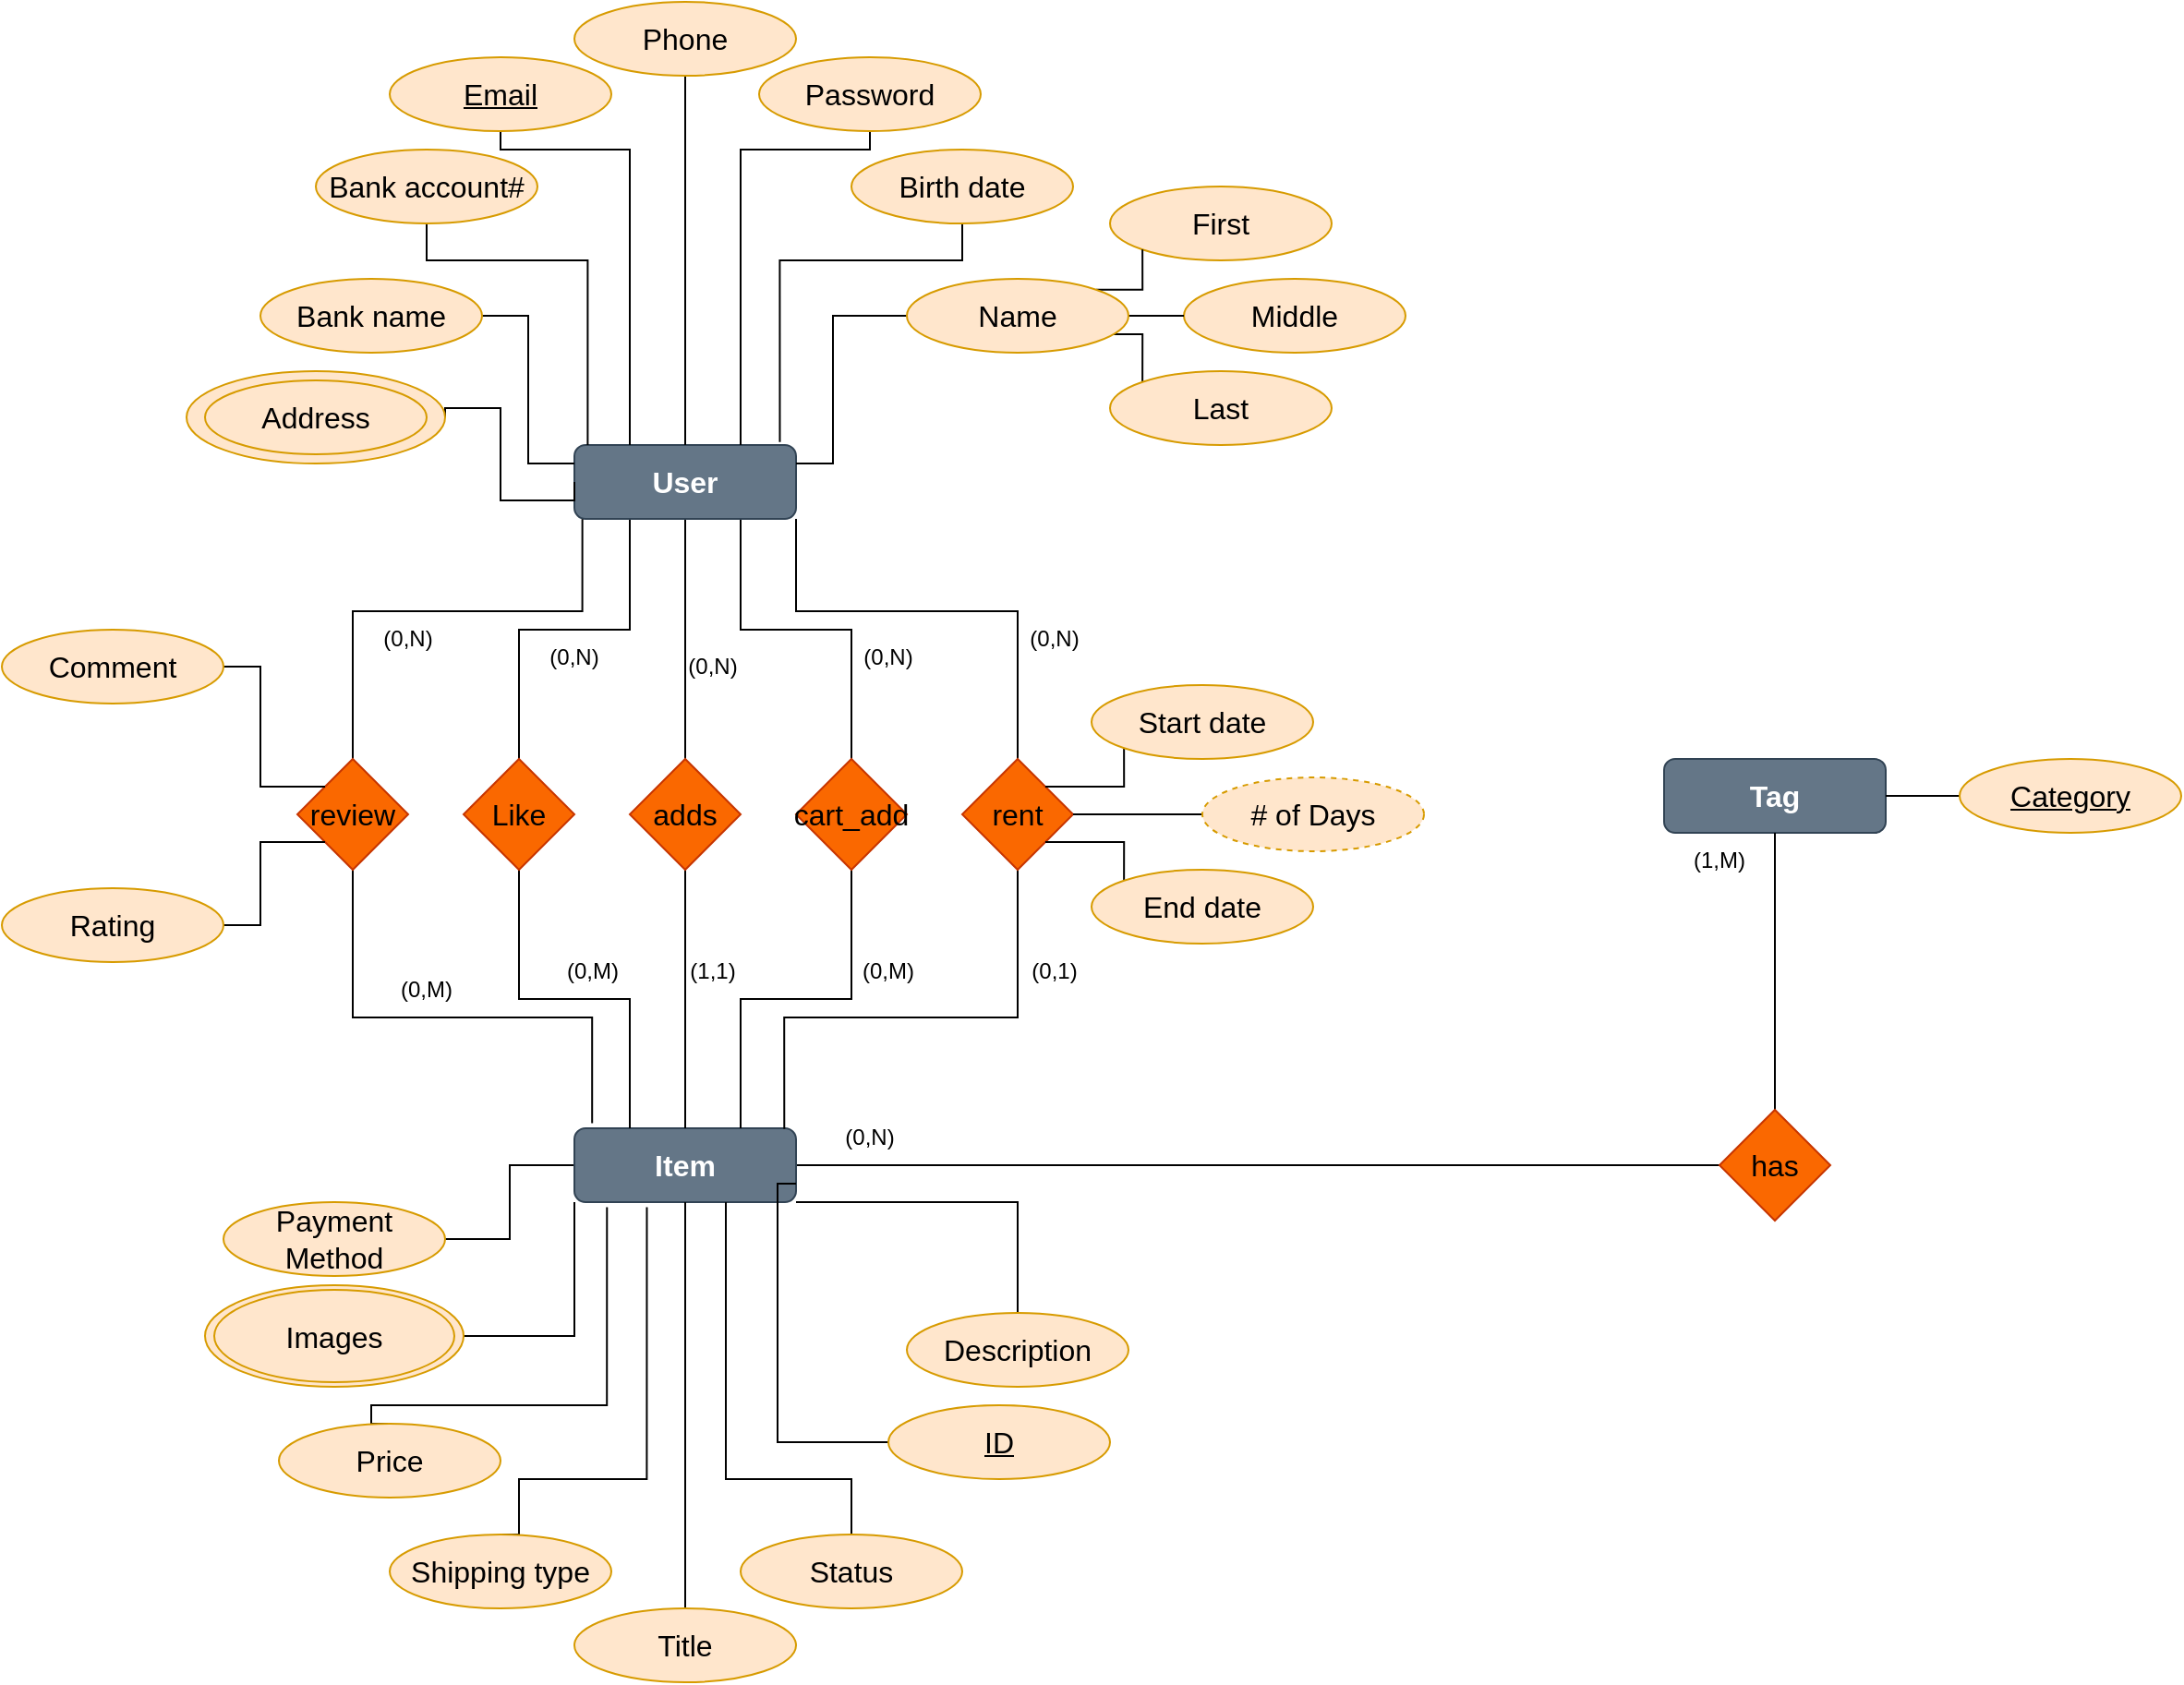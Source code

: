 
<mxfile version="13.9.9" type="device"><diagram id="R2lEEEUBdFMjLlhIrx00" name="Page-1"><mxGraphModel dx="1024" dy="1684" grid="1" gridSize="10" guides="1" tooltips="1" connect="1" arrows="1" fold="1" page="1" pageScale="1" pageWidth="850" pageHeight="1100" math="0" shadow="0" extFonts="Permanent Marker^https://fonts.googleapis.com/css?family=Permanent+Marker"><root><mxCell id="0"/><mxCell id="1" parent="0"/><mxCell id="4dEyEQ79k8kyjPvEInU6-18" style="edgeStyle=orthogonalEdgeStyle;rounded=0;orthogonalLoop=1;jettySize=auto;html=1;exitX=0.25;exitY=1;exitDx=0;exitDy=0;entryX=0.5;entryY=0;entryDx=0;entryDy=0;fontSize=16;endArrow=none;endFill=0;" parent="1" source="4dEyEQ79k8kyjPvEInU6-1" target="4dEyEQ79k8kyjPvEInU6-15" edge="1"><mxGeometry relative="1" as="geometry"><Array as="points"><mxPoint x="380" y="200"/><mxPoint x="320" y="200"/></Array></mxGeometry></mxCell><mxCell id="4dEyEQ79k8kyjPvEInU6-20" style="edgeStyle=orthogonalEdgeStyle;rounded=0;orthogonalLoop=1;jettySize=auto;html=1;exitX=0.5;exitY=1;exitDx=0;exitDy=0;entryX=0.5;entryY=0;entryDx=0;entryDy=0;fontSize=16;endArrow=none;endFill=0;" parent="1" source="4dEyEQ79k8kyjPvEInU6-1" target="4dEyEQ79k8kyjPvEInU6-8" edge="1"><mxGeometry relative="1" as="geometry"/></mxCell><mxCell id="4dEyEQ79k8kyjPvEInU6-22" style="edgeStyle=orthogonalEdgeStyle;rounded=0;orthogonalLoop=1;jettySize=auto;html=1;exitX=0.75;exitY=1;exitDx=0;exitDy=0;entryX=0.5;entryY=0;entryDx=0;entryDy=0;fontSize=16;endArrow=none;endFill=0;" parent="1" source="4dEyEQ79k8kyjPvEInU6-1" target="4dEyEQ79k8kyjPvEInU6-9" edge="1"><mxGeometry relative="1" as="geometry"><Array as="points"><mxPoint x="440" y="200"/><mxPoint x="500" y="200"/></Array></mxGeometry></mxCell><mxCell id="4dEyEQ79k8kyjPvEInU6-29" style="edgeStyle=orthogonalEdgeStyle;rounded=0;orthogonalLoop=1;jettySize=auto;html=1;entryX=0.5;entryY=0;entryDx=0;entryDy=0;fontSize=16;endArrow=none;endFill=0;" parent="1" source="4dEyEQ79k8kyjPvEInU6-1" target="4dEyEQ79k8kyjPvEInU6-10" edge="1"><mxGeometry relative="1" as="geometry"><Array as="points"><mxPoint x="470" y="190"/><mxPoint x="590" y="190"/></Array></mxGeometry></mxCell><mxCell id="4dEyEQ79k8kyjPvEInU6-1" value="&lt;font style=&quot;font-size: 16px&quot;&gt;&lt;b&gt;User&lt;/b&gt;&lt;/font&gt;" style="rounded=1;whiteSpace=wrap;html=1;fillColor=#647687;strokeColor=#314354;fontColor=#ffffff;" parent="1" vertex="1"><mxGeometry x="350" y="100" width="120" height="40" as="geometry"/></mxCell><mxCell id="4dEyEQ79k8kyjPvEInU6-67" style="edgeStyle=orthogonalEdgeStyle;rounded=0;orthogonalLoop=1;jettySize=auto;html=1;exitX=0;exitY=0.5;exitDx=0;exitDy=0;entryX=1;entryY=0.5;entryDx=0;entryDy=0;fontSize=16;endArrow=none;endFill=0;" parent="1" source="4dEyEQ79k8kyjPvEInU6-4" target="4dEyEQ79k8kyjPvEInU6-65" edge="1"><mxGeometry relative="1" as="geometry"/></mxCell><mxCell id="4dEyEQ79k8kyjPvEInU6-69" style="edgeStyle=orthogonalEdgeStyle;rounded=0;orthogonalLoop=1;jettySize=auto;html=1;exitX=1;exitY=0.5;exitDx=0;exitDy=0;entryX=0;entryY=0.5;entryDx=0;entryDy=0;fontSize=16;endArrow=none;endFill=0;" parent="1" source="4dEyEQ79k8kyjPvEInU6-4" target="4dEyEQ79k8kyjPvEInU6-68" edge="1"><mxGeometry relative="1" as="geometry"/></mxCell><mxCell id="4dEyEQ79k8kyjPvEInU6-4" value="&lt;font style=&quot;font-size: 16px&quot;&gt;&lt;b&gt;Item&lt;/b&gt;&lt;/font&gt;" style="rounded=1;whiteSpace=wrap;html=1;fillColor=#647687;strokeColor=#314354;fontColor=#ffffff;" parent="1" vertex="1"><mxGeometry x="350" y="470" width="120" height="40" as="geometry"/></mxCell><mxCell id="4dEyEQ79k8kyjPvEInU6-5" value="&lt;font style=&quot;font-size: 16px&quot;&gt;&lt;b&gt;Tag&lt;/b&gt;&lt;/font&gt;" style="rounded=1;whiteSpace=wrap;html=1;fillColor=#647687;strokeColor=#314354;fontColor=#ffffff;" parent="1" vertex="1"><mxGeometry x="940" y="270" width="120" height="40" as="geometry"/></mxCell><mxCell id="4dEyEQ79k8kyjPvEInU6-17" style="edgeStyle=orthogonalEdgeStyle;rounded=0;orthogonalLoop=1;jettySize=auto;html=1;exitX=0.5;exitY=1;exitDx=0;exitDy=0;entryX=0.08;entryY=-0.07;entryDx=0;entryDy=0;entryPerimeter=0;fontSize=16;endArrow=none;endFill=0;" parent="1" source="4dEyEQ79k8kyjPvEInU6-6" target="4dEyEQ79k8kyjPvEInU6-4" edge="1"><mxGeometry relative="1" as="geometry"><Array as="points"><mxPoint x="230" y="410"/><mxPoint x="360" y="410"/></Array></mxGeometry></mxCell><mxCell id="0JxvySsCxnC7hZbz7rKh-3" style="edgeStyle=orthogonalEdgeStyle;rounded=0;orthogonalLoop=1;jettySize=auto;html=1;exitX=0.5;exitY=0;exitDx=0;exitDy=0;entryX=0.036;entryY=1.002;entryDx=0;entryDy=0;entryPerimeter=0;endArrow=none;endFill=0;" parent="1" source="4dEyEQ79k8kyjPvEInU6-6" target="4dEyEQ79k8kyjPvEInU6-1" edge="1"><mxGeometry relative="1" as="geometry"><Array as="points"><mxPoint x="230" y="190"/><mxPoint x="354" y="190"/></Array></mxGeometry></mxCell><mxCell id="4dEyEQ79k8kyjPvEInU6-6" value="review" style="rhombus;whiteSpace=wrap;html=1;fontSize=16;fillColor=#fa6800;fontColor=#000000;strokeColor=#C73500;" parent="1" vertex="1"><mxGeometry x="200" y="270" width="60" height="60" as="geometry"/></mxCell><mxCell id="4dEyEQ79k8kyjPvEInU6-38" style="edgeStyle=orthogonalEdgeStyle;rounded=0;orthogonalLoop=1;jettySize=auto;html=1;exitX=0.5;exitY=1;exitDx=0;exitDy=0;entryX=0.927;entryY=-0.04;entryDx=0;entryDy=0;entryPerimeter=0;fontSize=16;endArrow=none;endFill=0;" parent="1" source="4dEyEQ79k8kyjPvEInU6-7" target="4dEyEQ79k8kyjPvEInU6-1" edge="1"><mxGeometry relative="1" as="geometry"><Array as="points"><mxPoint x="560"/><mxPoint x="461"/></Array></mxGeometry></mxCell><mxCell id="4dEyEQ79k8kyjPvEInU6-7" value="Birth date" style="ellipse;whiteSpace=wrap;html=1;fontSize=16;fillColor=#ffe6cc;strokeColor=#d79b00;" parent="1" vertex="1"><mxGeometry x="500" y="-60" width="120" height="40" as="geometry"/></mxCell><mxCell id="4dEyEQ79k8kyjPvEInU6-21" style="edgeStyle=orthogonalEdgeStyle;rounded=0;orthogonalLoop=1;jettySize=auto;html=1;exitX=0.5;exitY=1;exitDx=0;exitDy=0;entryX=0.5;entryY=0;entryDx=0;entryDy=0;fontSize=16;endArrow=none;endFill=0;" parent="1" source="4dEyEQ79k8kyjPvEInU6-8" target="4dEyEQ79k8kyjPvEInU6-4" edge="1"><mxGeometry relative="1" as="geometry"/></mxCell><mxCell id="4dEyEQ79k8kyjPvEInU6-8" value="adds" style="rhombus;whiteSpace=wrap;html=1;fontSize=16;fillColor=#fa6800;fontColor=#000000;strokeColor=#C73500;" parent="1" vertex="1"><mxGeometry x="380" y="270" width="60" height="60" as="geometry"/></mxCell><mxCell id="4dEyEQ79k8kyjPvEInU6-23" style="edgeStyle=orthogonalEdgeStyle;rounded=0;orthogonalLoop=1;jettySize=auto;html=1;exitX=0.5;exitY=1;exitDx=0;exitDy=0;entryX=0.75;entryY=0;entryDx=0;entryDy=0;fontSize=16;endArrow=none;endFill=0;" parent="1" source="4dEyEQ79k8kyjPvEInU6-9" target="4dEyEQ79k8kyjPvEInU6-4" edge="1"><mxGeometry relative="1" as="geometry"/></mxCell><mxCell id="4dEyEQ79k8kyjPvEInU6-9" value="cart_add" style="rhombus;whiteSpace=wrap;html=1;fontSize=16;fillColor=#fa6800;fontColor=#000000;strokeColor=#C73500;" parent="1" vertex="1"><mxGeometry x="470" y="270" width="60" height="60" as="geometry"/></mxCell><mxCell id="4dEyEQ79k8kyjPvEInU6-25" style="edgeStyle=orthogonalEdgeStyle;rounded=0;orthogonalLoop=1;jettySize=auto;html=1;exitX=0.5;exitY=1;exitDx=0;exitDy=0;entryX=0.947;entryY=0.01;entryDx=0;entryDy=0;entryPerimeter=0;fontSize=16;endArrow=none;endFill=0;" parent="1" source="4dEyEQ79k8kyjPvEInU6-10" target="4dEyEQ79k8kyjPvEInU6-4" edge="1"><mxGeometry relative="1" as="geometry"><Array as="points"><mxPoint x="590" y="410"/><mxPoint x="464" y="410"/></Array></mxGeometry></mxCell><mxCell id="4dEyEQ79k8kyjPvEInU6-10" value="rent" style="rhombus;whiteSpace=wrap;html=1;fontSize=16;fillColor=#fa6800;fontColor=#000000;strokeColor=#C73500;" parent="1" vertex="1"><mxGeometry x="560" y="270" width="60" height="60" as="geometry"/></mxCell><mxCell id="4dEyEQ79k8kyjPvEInU6-32" style="edgeStyle=orthogonalEdgeStyle;rounded=0;orthogonalLoop=1;jettySize=auto;html=1;exitX=0.5;exitY=1;exitDx=0;exitDy=0;entryX=0.25;entryY=0;entryDx=0;entryDy=0;fontSize=16;endArrow=none;endFill=0;" parent="1" source="4dEyEQ79k8kyjPvEInU6-11" target="4dEyEQ79k8kyjPvEInU6-1" edge="1"><mxGeometry relative="1" as="geometry"><Array as="points"><mxPoint x="310" y="-60"/><mxPoint x="380" y="-60"/></Array></mxGeometry></mxCell><mxCell id="4dEyEQ79k8kyjPvEInU6-11" value="Email" style="ellipse;whiteSpace=wrap;html=1;fontSize=16;fillColor=#ffe6cc;strokeColor=#d79b00;fontStyle=4" parent="1" vertex="1"><mxGeometry x="250" y="-110" width="120" height="40" as="geometry"/></mxCell><mxCell id="4dEyEQ79k8kyjPvEInU6-31" style="edgeStyle=orthogonalEdgeStyle;rounded=0;orthogonalLoop=1;jettySize=auto;html=1;exitX=0.5;exitY=1;exitDx=0;exitDy=0;fontSize=16;endArrow=none;endFill=0;entryX=0.75;entryY=0;entryDx=0;entryDy=0;" parent="1" source="4dEyEQ79k8kyjPvEInU6-12" target="4dEyEQ79k8kyjPvEInU6-1" edge="1"><mxGeometry relative="1" as="geometry"><mxPoint x="450" y="-40" as="targetPoint"/><Array as="points"><mxPoint x="440" y="-60"/></Array></mxGeometry></mxCell><mxCell id="4dEyEQ79k8kyjPvEInU6-12" value="Password" style="ellipse;whiteSpace=wrap;html=1;fontSize=16;fillColor=#ffe6cc;strokeColor=#d79b00;" parent="1" vertex="1"><mxGeometry x="450" y="-110" width="120" height="40" as="geometry"/></mxCell><mxCell id="4dEyEQ79k8kyjPvEInU6-30" style="edgeStyle=orthogonalEdgeStyle;rounded=0;orthogonalLoop=1;jettySize=auto;html=1;exitX=0.5;exitY=1;exitDx=0;exitDy=0;entryX=0.5;entryY=0;entryDx=0;entryDy=0;fontSize=16;endArrow=none;endFill=0;" parent="1" source="4dEyEQ79k8kyjPvEInU6-13" target="4dEyEQ79k8kyjPvEInU6-1" edge="1"><mxGeometry relative="1" as="geometry"/></mxCell><mxCell id="4dEyEQ79k8kyjPvEInU6-13" value="Phone" style="ellipse;whiteSpace=wrap;html=1;fontSize=16;fillColor=#ffe6cc;strokeColor=#d79b00;" parent="1" vertex="1"><mxGeometry x="350" y="-140" width="120" height="40" as="geometry"/></mxCell><mxCell id="4dEyEQ79k8kyjPvEInU6-19" style="edgeStyle=orthogonalEdgeStyle;rounded=0;orthogonalLoop=1;jettySize=auto;html=1;exitX=0.5;exitY=1;exitDx=0;exitDy=0;entryX=0.25;entryY=0;entryDx=0;entryDy=0;fontSize=16;endArrow=none;endFill=0;" parent="1" source="4dEyEQ79k8kyjPvEInU6-15" target="4dEyEQ79k8kyjPvEInU6-4" edge="1"><mxGeometry relative="1" as="geometry"/></mxCell><mxCell id="4dEyEQ79k8kyjPvEInU6-15" value="Like" style="rhombus;whiteSpace=wrap;html=1;fontSize=16;fillColor=#fa6800;fontColor=#000000;strokeColor=#C73500;" parent="1" vertex="1"><mxGeometry x="290" y="270" width="60" height="60" as="geometry"/></mxCell><mxCell id="4dEyEQ79k8kyjPvEInU6-46" style="edgeStyle=orthogonalEdgeStyle;rounded=0;orthogonalLoop=1;jettySize=auto;html=1;exitX=0;exitY=0;exitDx=0;exitDy=0;entryX=1;entryY=1;entryDx=0;entryDy=0;fontSize=16;endArrow=none;endFill=0;" parent="1" source="4dEyEQ79k8kyjPvEInU6-33" target="4dEyEQ79k8kyjPvEInU6-36" edge="1"><mxGeometry relative="1" as="geometry"><Array as="points"><mxPoint x="658" y="40"/><mxPoint x="632" y="40"/></Array></mxGeometry></mxCell><mxCell id="4dEyEQ79k8kyjPvEInU6-33" value="Last" style="ellipse;whiteSpace=wrap;html=1;fontSize=16;fillColor=#ffe6cc;strokeColor=#d79b00;" parent="1" vertex="1"><mxGeometry x="640" y="60" width="120" height="40" as="geometry"/></mxCell><mxCell id="4dEyEQ79k8kyjPvEInU6-34" value="Middle" style="ellipse;whiteSpace=wrap;html=1;fontSize=16;fillColor=#ffe6cc;strokeColor=#d79b00;" parent="1" vertex="1"><mxGeometry x="680" y="10" width="120" height="40" as="geometry"/></mxCell><mxCell id="4dEyEQ79k8kyjPvEInU6-35" value="First" style="ellipse;whiteSpace=wrap;html=1;fontSize=16;fillColor=#ffe6cc;strokeColor=#d79b00;" parent="1" vertex="1"><mxGeometry x="640" y="-40" width="120" height="40" as="geometry"/></mxCell><mxCell id="4dEyEQ79k8kyjPvEInU6-40" style="edgeStyle=orthogonalEdgeStyle;rounded=0;orthogonalLoop=1;jettySize=auto;html=1;exitX=0;exitY=0.5;exitDx=0;exitDy=0;entryX=1;entryY=0.25;entryDx=0;entryDy=0;fontSize=16;endArrow=none;endFill=0;" parent="1" source="4dEyEQ79k8kyjPvEInU6-36" target="4dEyEQ79k8kyjPvEInU6-1" edge="1"><mxGeometry relative="1" as="geometry"><Array as="points"><mxPoint x="490" y="30"/><mxPoint x="490" y="110"/></Array></mxGeometry></mxCell><mxCell id="4dEyEQ79k8kyjPvEInU6-43" style="edgeStyle=orthogonalEdgeStyle;rounded=0;orthogonalLoop=1;jettySize=auto;html=1;exitX=1;exitY=0;exitDx=0;exitDy=0;entryX=0;entryY=1;entryDx=0;entryDy=0;fontSize=16;endArrow=none;endFill=0;" parent="1" source="4dEyEQ79k8kyjPvEInU6-36" target="4dEyEQ79k8kyjPvEInU6-35" edge="1"><mxGeometry relative="1" as="geometry"/></mxCell><mxCell id="4dEyEQ79k8kyjPvEInU6-45" style="edgeStyle=orthogonalEdgeStyle;rounded=0;orthogonalLoop=1;jettySize=auto;html=1;exitX=1;exitY=0.5;exitDx=0;exitDy=0;entryX=0;entryY=0.5;entryDx=0;entryDy=0;fontSize=16;endArrow=none;endFill=0;" parent="1" source="4dEyEQ79k8kyjPvEInU6-36" target="4dEyEQ79k8kyjPvEInU6-34" edge="1"><mxGeometry relative="1" as="geometry"/></mxCell><mxCell id="4dEyEQ79k8kyjPvEInU6-36" value="Name" style="ellipse;whiteSpace=wrap;html=1;fontSize=16;fillColor=#ffe6cc;strokeColor=#d79b00;" parent="1" vertex="1"><mxGeometry x="530" y="10" width="120" height="40" as="geometry"/></mxCell><mxCell id="4dEyEQ79k8kyjPvEInU6-39" style="edgeStyle=orthogonalEdgeStyle;rounded=0;orthogonalLoop=1;jettySize=auto;html=1;exitX=0.5;exitY=1;exitDx=0;exitDy=0;entryX=0.06;entryY=0;entryDx=0;entryDy=0;entryPerimeter=0;fontSize=16;endArrow=none;endFill=0;" parent="1" source="4dEyEQ79k8kyjPvEInU6-37" target="4dEyEQ79k8kyjPvEInU6-1" edge="1"><mxGeometry relative="1" as="geometry"><Array as="points"><mxPoint x="270"/><mxPoint x="357"/></Array></mxGeometry></mxCell><mxCell id="4dEyEQ79k8kyjPvEInU6-37" value="Bank account#" style="ellipse;whiteSpace=wrap;html=1;fontSize=16;fillColor=#ffe6cc;strokeColor=#d79b00;" parent="1" vertex="1"><mxGeometry x="210" y="-60" width="120" height="40" as="geometry"/></mxCell><mxCell id="4dEyEQ79k8kyjPvEInU6-42" style="edgeStyle=orthogonalEdgeStyle;rounded=0;orthogonalLoop=1;jettySize=auto;html=1;exitX=1;exitY=0.5;exitDx=0;exitDy=0;entryX=0;entryY=0.25;entryDx=0;entryDy=0;fontSize=16;endArrow=none;endFill=0;" parent="1" source="4dEyEQ79k8kyjPvEInU6-41" target="4dEyEQ79k8kyjPvEInU6-1" edge="1"><mxGeometry relative="1" as="geometry"/></mxCell><mxCell id="4dEyEQ79k8kyjPvEInU6-41" value="Bank name" style="ellipse;whiteSpace=wrap;html=1;fontSize=16;fillColor=#ffe6cc;strokeColor=#d79b00;" parent="1" vertex="1"><mxGeometry x="180" y="10" width="120" height="40" as="geometry"/></mxCell><mxCell id="4dEyEQ79k8kyjPvEInU6-55" style="edgeStyle=orthogonalEdgeStyle;rounded=0;orthogonalLoop=1;jettySize=auto;html=1;exitX=0.5;exitY=0;exitDx=0;exitDy=0;entryX=0.5;entryY=1;entryDx=0;entryDy=0;fontSize=16;endArrow=none;endFill=0;" parent="1" source="4dEyEQ79k8kyjPvEInU6-48" target="4dEyEQ79k8kyjPvEInU6-4" edge="1"><mxGeometry relative="1" as="geometry"/></mxCell><mxCell id="4dEyEQ79k8kyjPvEInU6-48" value="Title" style="ellipse;whiteSpace=wrap;html=1;fontSize=16;fillColor=#ffe6cc;strokeColor=#d79b00;" parent="1" vertex="1"><mxGeometry x="350" y="730" width="120" height="40" as="geometry"/></mxCell><mxCell id="4dEyEQ79k8kyjPvEInU6-64" style="edgeStyle=orthogonalEdgeStyle;rounded=0;orthogonalLoop=1;jettySize=auto;html=1;exitX=1;exitY=0.5;exitDx=0;exitDy=0;entryX=0;entryY=1;entryDx=0;entryDy=0;fontSize=16;endArrow=none;endFill=0;" parent="1" source="4dEyEQ79k8kyjPvEInU6-49" target="4dEyEQ79k8kyjPvEInU6-4" edge="1"><mxGeometry relative="1" as="geometry"/></mxCell><mxCell id="4dEyEQ79k8kyjPvEInU6-49" value="Images" style="ellipse;whiteSpace=wrap;html=1;fontSize=16;fillColor=#ffe6cc;strokeColor=#d79b00;" parent="1" vertex="1"><mxGeometry x="150" y="555" width="140" height="55" as="geometry"/></mxCell><mxCell id="4dEyEQ79k8kyjPvEInU6-62" style="edgeStyle=orthogonalEdgeStyle;rounded=0;orthogonalLoop=1;jettySize=auto;html=1;exitX=0.5;exitY=0;exitDx=0;exitDy=0;entryX=1;entryY=1;entryDx=0;entryDy=0;fontSize=16;endArrow=none;endFill=0;" parent="1" source="4dEyEQ79k8kyjPvEInU6-50" target="4dEyEQ79k8kyjPvEInU6-4" edge="1"><mxGeometry relative="1" as="geometry"><Array as="points"><mxPoint x="590" y="510"/></Array></mxGeometry></mxCell><mxCell id="4dEyEQ79k8kyjPvEInU6-50" value="Description" style="ellipse;whiteSpace=wrap;html=1;fontSize=16;fillColor=#ffe6cc;strokeColor=#d79b00;" parent="1" vertex="1"><mxGeometry x="530" y="570" width="120" height="40" as="geometry"/></mxCell><mxCell id="4dEyEQ79k8kyjPvEInU6-59" style="edgeStyle=orthogonalEdgeStyle;rounded=0;orthogonalLoop=1;jettySize=auto;html=1;exitX=0.5;exitY=0;exitDx=0;exitDy=0;entryX=0.147;entryY=1.07;entryDx=0;entryDy=0;entryPerimeter=0;fontSize=16;endArrow=none;endFill=0;" parent="1" source="4dEyEQ79k8kyjPvEInU6-51" target="4dEyEQ79k8kyjPvEInU6-4" edge="1"><mxGeometry relative="1" as="geometry"><Array as="points"><mxPoint x="240" y="620"/><mxPoint x="368" y="620"/></Array></mxGeometry></mxCell><mxCell id="4dEyEQ79k8kyjPvEInU6-51" value="Price" style="ellipse;whiteSpace=wrap;html=1;fontSize=16;fillColor=#ffe6cc;strokeColor=#d79b00;" parent="1" vertex="1"><mxGeometry x="190" y="630" width="120" height="40" as="geometry"/></mxCell><mxCell id="4dEyEQ79k8kyjPvEInU6-58" style="edgeStyle=orthogonalEdgeStyle;rounded=0;orthogonalLoop=1;jettySize=auto;html=1;exitX=0.5;exitY=0;exitDx=0;exitDy=0;entryX=0.327;entryY=1.07;entryDx=0;entryDy=0;entryPerimeter=0;fontSize=16;endArrow=none;endFill=0;" parent="1" source="4dEyEQ79k8kyjPvEInU6-52" target="4dEyEQ79k8kyjPvEInU6-4" edge="1"><mxGeometry relative="1" as="geometry"><Array as="points"><mxPoint x="320" y="660"/><mxPoint x="389" y="660"/></Array></mxGeometry></mxCell><mxCell id="4dEyEQ79k8kyjPvEInU6-52" value="Shipping type" style="ellipse;whiteSpace=wrap;html=1;fontSize=16;fillColor=#ffe6cc;strokeColor=#d79b00;" parent="1" vertex="1"><mxGeometry x="250" y="690" width="120" height="40" as="geometry"/></mxCell><mxCell id="4dEyEQ79k8kyjPvEInU6-56" style="edgeStyle=orthogonalEdgeStyle;rounded=0;orthogonalLoop=1;jettySize=auto;html=1;exitX=0.5;exitY=0;exitDx=0;exitDy=0;fontSize=16;endArrow=none;endFill=0;" parent="1" source="4dEyEQ79k8kyjPvEInU6-54" target="4dEyEQ79k8kyjPvEInU6-4" edge="1"><mxGeometry relative="1" as="geometry"><Array as="points"><mxPoint x="500" y="660"/><mxPoint x="432" y="660"/></Array></mxGeometry></mxCell><mxCell id="4dEyEQ79k8kyjPvEInU6-54" value="Status" style="ellipse;whiteSpace=wrap;html=1;fontSize=16;fillColor=#ffe6cc;strokeColor=#d79b00;" parent="1" vertex="1"><mxGeometry x="440" y="690" width="120" height="40" as="geometry"/></mxCell><mxCell id="4dEyEQ79k8kyjPvEInU6-61" style="edgeStyle=orthogonalEdgeStyle;rounded=0;orthogonalLoop=1;jettySize=auto;html=1;exitX=1;exitY=0.5;exitDx=0;exitDy=0;entryX=0;entryY=0.5;entryDx=0;entryDy=0;fontSize=16;endArrow=none;endFill=0;" parent="1" source="4dEyEQ79k8kyjPvEInU6-60" target="4dEyEQ79k8kyjPvEInU6-1" edge="1"><mxGeometry relative="1" as="geometry"><Array as="points"><mxPoint x="310" y="80"/><mxPoint x="310" y="130"/><mxPoint x="350" y="130"/></Array></mxGeometry></mxCell><mxCell id="4dEyEQ79k8kyjPvEInU6-60" value="Address" style="ellipse;whiteSpace=wrap;html=1;fontSize=16;fillColor=#ffe6cc;strokeColor=#d79b00;" parent="1" vertex="1"><mxGeometry x="140" y="60" width="140" height="50" as="geometry"/></mxCell><mxCell id="4dEyEQ79k8kyjPvEInU6-65" value="Payment Method" style="ellipse;whiteSpace=wrap;html=1;fontSize=16;fillColor=#ffe6cc;strokeColor=#d79b00;" parent="1" vertex="1"><mxGeometry x="160" y="510" width="120" height="40" as="geometry"/></mxCell><mxCell id="4dEyEQ79k8kyjPvEInU6-70" style="edgeStyle=orthogonalEdgeStyle;rounded=0;orthogonalLoop=1;jettySize=auto;html=1;exitX=0.5;exitY=0;exitDx=0;exitDy=0;entryX=0.5;entryY=1;entryDx=0;entryDy=0;fontSize=16;endArrow=none;endFill=0;" parent="1" source="4dEyEQ79k8kyjPvEInU6-68" target="4dEyEQ79k8kyjPvEInU6-5" edge="1"><mxGeometry relative="1" as="geometry"/></mxCell><mxCell id="4dEyEQ79k8kyjPvEInU6-68" value="has" style="rhombus;whiteSpace=wrap;html=1;fontSize=16;fillColor=#fa6800;fontColor=#000000;strokeColor=#C73500;" parent="1" vertex="1"><mxGeometry x="970" y="460" width="60" height="60" as="geometry"/></mxCell><mxCell id="4dEyEQ79k8kyjPvEInU6-74" style="edgeStyle=orthogonalEdgeStyle;rounded=0;orthogonalLoop=1;jettySize=auto;html=1;exitX=1;exitY=0.5;exitDx=0;exitDy=0;entryX=0;entryY=0;entryDx=0;entryDy=0;fontSize=16;endArrow=none;endFill=0;" parent="1" source="4dEyEQ79k8kyjPvEInU6-71" target="4dEyEQ79k8kyjPvEInU6-6" edge="1"><mxGeometry relative="1" as="geometry"><Array as="points"><mxPoint x="180" y="220"/><mxPoint x="180" y="285"/></Array></mxGeometry></mxCell><mxCell id="4dEyEQ79k8kyjPvEInU6-71" value="Comment" style="ellipse;whiteSpace=wrap;html=1;fontSize=16;fillColor=#ffe6cc;strokeColor=#d79b00;" parent="1" vertex="1"><mxGeometry x="40" y="200" width="120" height="40" as="geometry"/></mxCell><mxCell id="4dEyEQ79k8kyjPvEInU6-73" style="edgeStyle=orthogonalEdgeStyle;rounded=0;orthogonalLoop=1;jettySize=auto;html=1;exitX=1;exitY=0.5;exitDx=0;exitDy=0;entryX=0;entryY=1;entryDx=0;entryDy=0;fontSize=16;endArrow=none;endFill=0;" parent="1" source="4dEyEQ79k8kyjPvEInU6-72" target="4dEyEQ79k8kyjPvEInU6-6" edge="1"><mxGeometry relative="1" as="geometry"><Array as="points"><mxPoint x="180" y="360"/><mxPoint x="180" y="315"/></Array></mxGeometry></mxCell><mxCell id="4dEyEQ79k8kyjPvEInU6-72" value="Rating" style="ellipse;whiteSpace=wrap;html=1;fontSize=16;fillColor=#ffe6cc;strokeColor=#d79b00;" parent="1" vertex="1"><mxGeometry x="40" y="340" width="120" height="40" as="geometry"/></mxCell><mxCell id="4dEyEQ79k8kyjPvEInU6-75" value="Images" style="ellipse;whiteSpace=wrap;html=1;fontSize=16;fillColor=#ffe6cc;strokeColor=#d79b00;" parent="1" vertex="1"><mxGeometry x="155" y="557.5" width="130" height="50" as="geometry"/></mxCell><mxCell id="4dEyEQ79k8kyjPvEInU6-76" value="Address" style="ellipse;whiteSpace=wrap;html=1;fontSize=16;fillColor=#ffe6cc;strokeColor=#d79b00;" parent="1" vertex="1"><mxGeometry x="150" y="65" width="120" height="40" as="geometry"/></mxCell><mxCell id="4dEyEQ79k8kyjPvEInU6-78" style="edgeStyle=orthogonalEdgeStyle;rounded=0;orthogonalLoop=1;jettySize=auto;html=1;exitX=0;exitY=0.5;exitDx=0;exitDy=0;fontSize=16;endArrow=none;endFill=0;" parent="1" source="4dEyEQ79k8kyjPvEInU6-77" target="4dEyEQ79k8kyjPvEInU6-5" edge="1"><mxGeometry relative="1" as="geometry"/></mxCell><mxCell id="4dEyEQ79k8kyjPvEInU6-77" value="Category" style="ellipse;whiteSpace=wrap;html=1;fontSize=16;fillColor=#ffe6cc;strokeColor=#d79b00;fontStyle=4" parent="1" vertex="1"><mxGeometry x="1100" y="270" width="120" height="40" as="geometry"/></mxCell><mxCell id="0JxvySsCxnC7hZbz7rKh-1" value="(0,N)" style="text;html=1;strokeColor=none;fillColor=none;align=center;verticalAlign=middle;whiteSpace=wrap;rounded=0;" parent="1" vertex="1"><mxGeometry x="230" y="190" width="60" height="30" as="geometry"/></mxCell><mxCell id="0JxvySsCxnC7hZbz7rKh-4" value="(0,M)" style="text;html=1;strokeColor=none;fillColor=none;align=center;verticalAlign=middle;whiteSpace=wrap;rounded=0;" parent="1" vertex="1"><mxGeometry x="240" y="380" width="60" height="30" as="geometry"/></mxCell><mxCell id="0JxvySsCxnC7hZbz7rKh-5" value="(0,N)" style="text;html=1;strokeColor=none;fillColor=none;align=center;verticalAlign=middle;whiteSpace=wrap;rounded=0;" parent="1" vertex="1"><mxGeometry x="320" y="200" width="60" height="30" as="geometry"/></mxCell><mxCell id="0JxvySsCxnC7hZbz7rKh-6" value="(0,M)" style="text;html=1;strokeColor=none;fillColor=none;align=center;verticalAlign=middle;whiteSpace=wrap;rounded=0;" parent="1" vertex="1"><mxGeometry x="330" y="370" width="60" height="30" as="geometry"/></mxCell><mxCell id="0JxvySsCxnC7hZbz7rKh-7" value="(0,N)" style="text;html=1;strokeColor=none;fillColor=none;align=center;verticalAlign=middle;whiteSpace=wrap;rounded=0;" parent="1" vertex="1"><mxGeometry x="395" y="205" width="60" height="30" as="geometry"/></mxCell><mxCell id="0JxvySsCxnC7hZbz7rKh-8" value="(1,1)" style="text;html=1;strokeColor=none;fillColor=none;align=center;verticalAlign=middle;whiteSpace=wrap;rounded=0;" parent="1" vertex="1"><mxGeometry x="395" y="370" width="60" height="30" as="geometry"/></mxCell><mxCell id="0JxvySsCxnC7hZbz7rKh-9" value="(0,N)" style="text;html=1;strokeColor=none;fillColor=none;align=center;verticalAlign=middle;whiteSpace=wrap;rounded=0;" parent="1" vertex="1"><mxGeometry x="490" y="200" width="60" height="30" as="geometry"/></mxCell><mxCell id="0JxvySsCxnC7hZbz7rKh-11" value="(0,M)" style="text;html=1;strokeColor=none;fillColor=none;align=center;verticalAlign=middle;whiteSpace=wrap;rounded=0;" parent="1" vertex="1"><mxGeometry x="490" y="370" width="60" height="30" as="geometry"/></mxCell><mxCell id="0JxvySsCxnC7hZbz7rKh-12" value="(0,N)" style="text;html=1;strokeColor=none;fillColor=none;align=center;verticalAlign=middle;whiteSpace=wrap;rounded=0;" parent="1" vertex="1"><mxGeometry x="580" y="190" width="60" height="30" as="geometry"/></mxCell><mxCell id="0JxvySsCxnC7hZbz7rKh-13" value="(0,1)" style="text;html=1;strokeColor=none;fillColor=none;align=center;verticalAlign=middle;whiteSpace=wrap;rounded=0;" parent="1" vertex="1"><mxGeometry x="580" y="370" width="60" height="30" as="geometry"/></mxCell><mxCell id="0JxvySsCxnC7hZbz7rKh-15" style="edgeStyle=orthogonalEdgeStyle;rounded=0;orthogonalLoop=1;jettySize=auto;html=1;exitX=0;exitY=1;exitDx=0;exitDy=0;entryX=1;entryY=0;entryDx=0;entryDy=0;endArrow=none;endFill=0;" parent="1" source="0JxvySsCxnC7hZbz7rKh-14" target="4dEyEQ79k8kyjPvEInU6-10" edge="1"><mxGeometry relative="1" as="geometry"><Array as="points"><mxPoint x="648" y="285"/></Array></mxGeometry></mxCell><mxCell id="0JxvySsCxnC7hZbz7rKh-14" value="Start date" style="ellipse;whiteSpace=wrap;html=1;fontSize=16;fillColor=#ffe6cc;strokeColor=#d79b00;" parent="1" vertex="1"><mxGeometry x="630" y="230" width="120" height="40" as="geometry"/></mxCell><mxCell id="0JxvySsCxnC7hZbz7rKh-18" style="edgeStyle=orthogonalEdgeStyle;rounded=0;orthogonalLoop=1;jettySize=auto;html=1;exitX=0;exitY=0;exitDx=0;exitDy=0;entryX=1;entryY=1;entryDx=0;entryDy=0;endArrow=none;endFill=0;" parent="1" source="0JxvySsCxnC7hZbz7rKh-16" target="4dEyEQ79k8kyjPvEInU6-10" edge="1"><mxGeometry relative="1" as="geometry"><Array as="points"><mxPoint x="648" y="315"/></Array></mxGeometry></mxCell><mxCell id="0JxvySsCxnC7hZbz7rKh-16" value="End date" style="ellipse;whiteSpace=wrap;html=1;fontSize=16;fillColor=#ffe6cc;strokeColor=#d79b00;" parent="1" vertex="1"><mxGeometry x="630" y="330" width="120" height="40" as="geometry"/></mxCell><mxCell id="0JxvySsCxnC7hZbz7rKh-19" style="edgeStyle=orthogonalEdgeStyle;rounded=0;orthogonalLoop=1;jettySize=auto;html=1;exitX=0;exitY=0.5;exitDx=0;exitDy=0;entryX=1;entryY=0.5;entryDx=0;entryDy=0;endArrow=none;endFill=0;" parent="1" source="0JxvySsCxnC7hZbz7rKh-17" target="4dEyEQ79k8kyjPvEInU6-10" edge="1"><mxGeometry relative="1" as="geometry"/></mxCell><mxCell id="0JxvySsCxnC7hZbz7rKh-17" value="# of Days" style="ellipse;whiteSpace=wrap;html=1;fontSize=16;fillColor=#ffe6cc;strokeColor=#d79b00;dashed=1;" parent="1" vertex="1"><mxGeometry x="690" y="280" width="120" height="40" as="geometry"/></mxCell><mxCell id="0JxvySsCxnC7hZbz7rKh-20" value="(0,N)" style="text;html=1;strokeColor=none;fillColor=none;align=center;verticalAlign=middle;whiteSpace=wrap;rounded=0;" parent="1" vertex="1"><mxGeometry x="480" y="460" width="60" height="30" as="geometry"/></mxCell><mxCell id="0JxvySsCxnC7hZbz7rKh-21" value="(1,M)" style="text;html=1;strokeColor=none;fillColor=none;align=center;verticalAlign=middle;whiteSpace=wrap;rounded=0;" parent="1" vertex="1"><mxGeometry x="940" y="310" width="60" height="30" as="geometry"/></mxCell><mxCell id="0JxvySsCxnC7hZbz7rKh-23" style="edgeStyle=orthogonalEdgeStyle;rounded=0;orthogonalLoop=1;jettySize=auto;html=1;exitX=0;exitY=0.5;exitDx=0;exitDy=0;entryX=1;entryY=0.75;entryDx=0;entryDy=0;endArrow=none;endFill=0;" parent="1" source="0JxvySsCxnC7hZbz7rKh-22" target="4dEyEQ79k8kyjPvEInU6-4" edge="1"><mxGeometry relative="1" as="geometry"><Array as="points"><mxPoint x="460" y="640"/><mxPoint x="460" y="500"/></Array></mxGeometry></mxCell><mxCell id="0JxvySsCxnC7hZbz7rKh-22" value="&lt;u&gt;ID&lt;/u&gt;" style="ellipse;whiteSpace=wrap;html=1;fontSize=16;fillColor=#ffe6cc;strokeColor=#d79b00;" parent="1" vertex="1"><mxGeometry x="520" y="620" width="120" height="40" as="geometry"/></mxCell></root></mxGraphModel></diagram></mxfile>


